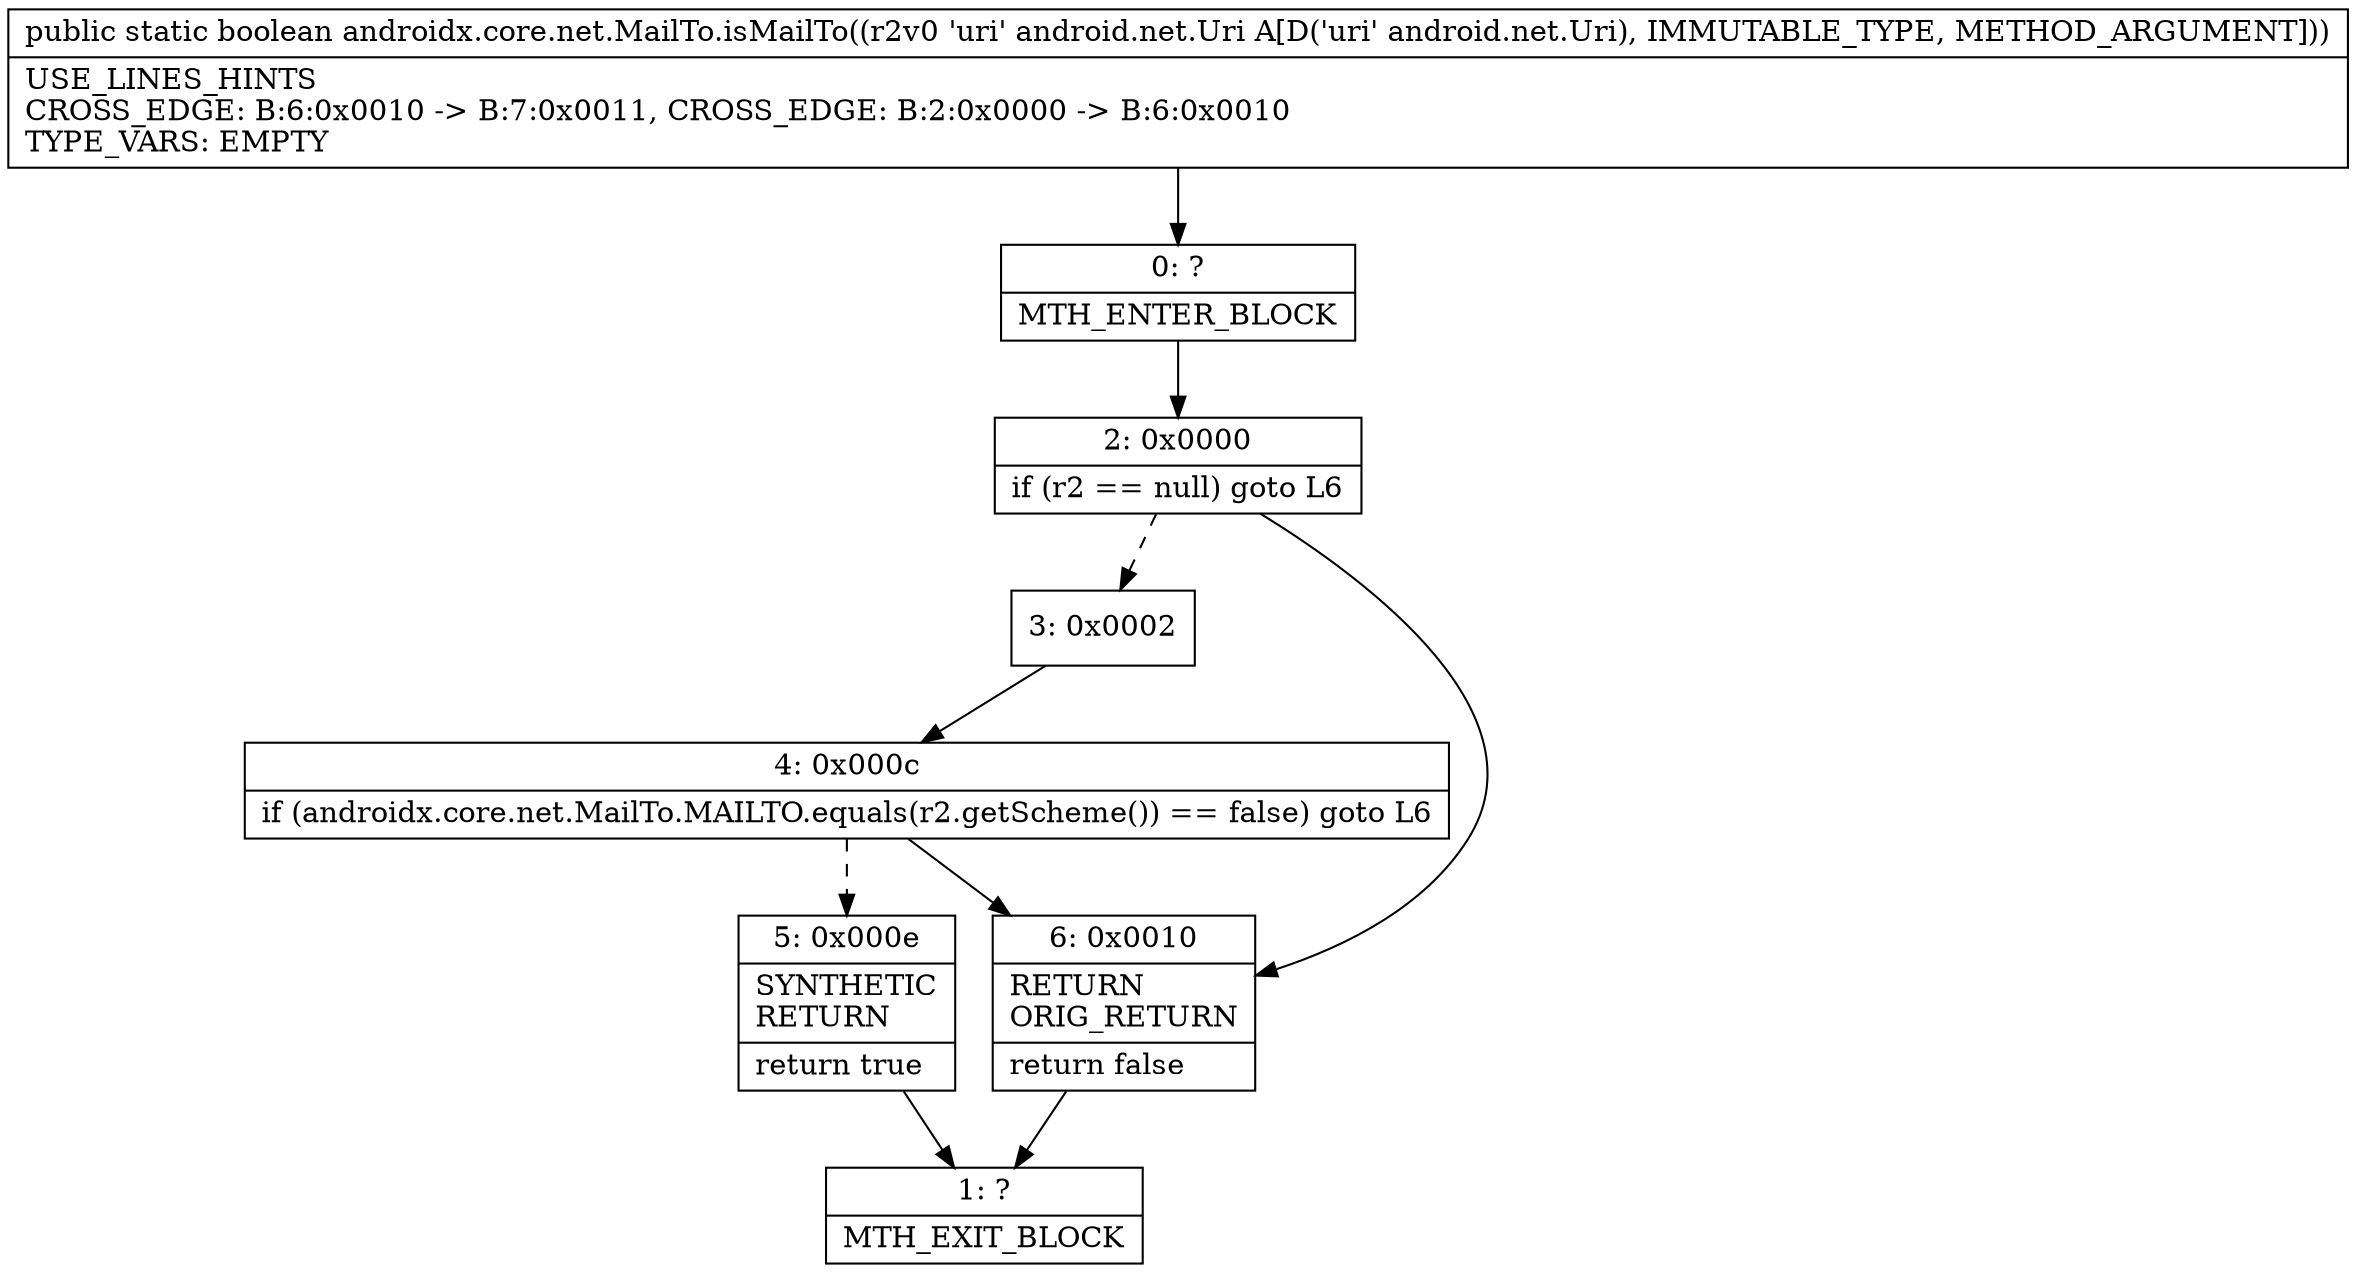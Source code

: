 digraph "CFG forandroidx.core.net.MailTo.isMailTo(Landroid\/net\/Uri;)Z" {
Node_0 [shape=record,label="{0\:\ ?|MTH_ENTER_BLOCK\l}"];
Node_2 [shape=record,label="{2\:\ 0x0000|if (r2 == null) goto L6\l}"];
Node_3 [shape=record,label="{3\:\ 0x0002}"];
Node_4 [shape=record,label="{4\:\ 0x000c|if (androidx.core.net.MailTo.MAILTO.equals(r2.getScheme()) == false) goto L6\l}"];
Node_5 [shape=record,label="{5\:\ 0x000e|SYNTHETIC\lRETURN\l|return true\l}"];
Node_1 [shape=record,label="{1\:\ ?|MTH_EXIT_BLOCK\l}"];
Node_6 [shape=record,label="{6\:\ 0x0010|RETURN\lORIG_RETURN\l|return false\l}"];
MethodNode[shape=record,label="{public static boolean androidx.core.net.MailTo.isMailTo((r2v0 'uri' android.net.Uri A[D('uri' android.net.Uri), IMMUTABLE_TYPE, METHOD_ARGUMENT]))  | USE_LINES_HINTS\lCROSS_EDGE: B:6:0x0010 \-\> B:7:0x0011, CROSS_EDGE: B:2:0x0000 \-\> B:6:0x0010\lTYPE_VARS: EMPTY\l}"];
MethodNode -> Node_0;Node_0 -> Node_2;
Node_2 -> Node_3[style=dashed];
Node_2 -> Node_6;
Node_3 -> Node_4;
Node_4 -> Node_5[style=dashed];
Node_4 -> Node_6;
Node_5 -> Node_1;
Node_6 -> Node_1;
}

